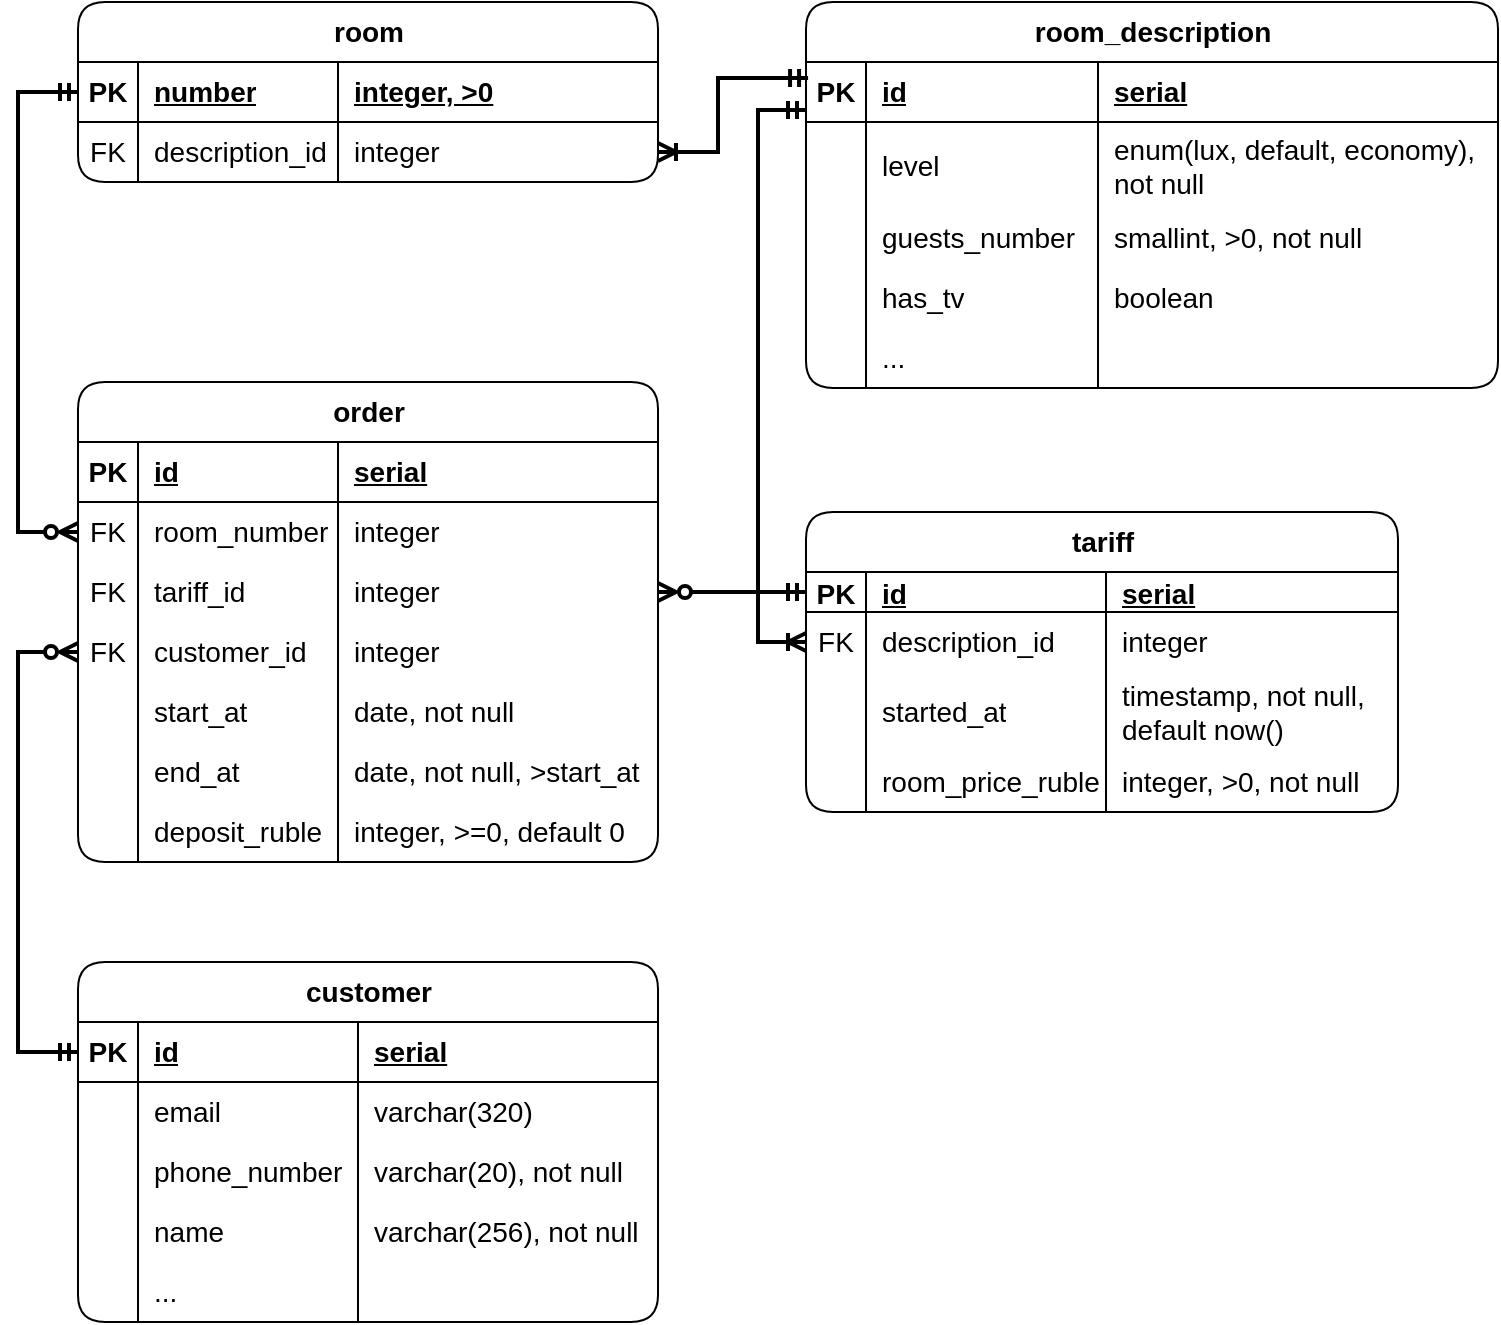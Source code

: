 <mxfile version="21.2.3" type="device">
  <diagram name="Page-1" id="2YBvvXClWsGukQMizWep">
    <mxGraphModel dx="1360" dy="852" grid="1" gridSize="10" guides="1" tooltips="1" connect="1" arrows="1" fold="1" page="1" pageScale="1" pageWidth="827" pageHeight="1169" math="0" shadow="0">
      <root>
        <mxCell id="0" />
        <mxCell id="1" parent="0" />
        <mxCell id="B-NrYDjd549KgPijszgS-21" value="room" style="shape=table;startSize=30;container=1;collapsible=1;childLayout=tableLayout;fixedRows=1;rowLines=0;fontStyle=1;align=center;resizeLast=1;html=1;rounded=1;fontSize=14;" parent="1" vertex="1">
          <mxGeometry x="50" y="27" width="290" height="90" as="geometry" />
        </mxCell>
        <mxCell id="B-NrYDjd549KgPijszgS-22" value="" style="shape=tableRow;horizontal=0;startSize=0;swimlaneHead=0;swimlaneBody=0;fillColor=none;collapsible=0;dropTarget=0;points=[[0,0.5],[1,0.5]];portConstraint=eastwest;top=0;left=0;right=0;bottom=1;fontSize=14;" parent="B-NrYDjd549KgPijszgS-21" vertex="1">
          <mxGeometry y="30" width="290" height="30" as="geometry" />
        </mxCell>
        <mxCell id="B-NrYDjd549KgPijszgS-23" value="PK" style="shape=partialRectangle;connectable=0;fillColor=none;top=0;left=0;bottom=0;right=0;fontStyle=1;overflow=hidden;whiteSpace=wrap;html=1;fontSize=14;" parent="B-NrYDjd549KgPijszgS-22" vertex="1">
          <mxGeometry width="30" height="30" as="geometry">
            <mxRectangle width="30" height="30" as="alternateBounds" />
          </mxGeometry>
        </mxCell>
        <mxCell id="B-NrYDjd549KgPijszgS-24" value="number" style="shape=partialRectangle;connectable=0;fillColor=none;top=0;left=0;bottom=0;right=0;align=left;spacingLeft=6;fontStyle=5;overflow=hidden;whiteSpace=wrap;html=1;fontSize=14;" parent="B-NrYDjd549KgPijszgS-22" vertex="1">
          <mxGeometry x="30" width="100" height="30" as="geometry">
            <mxRectangle width="100" height="30" as="alternateBounds" />
          </mxGeometry>
        </mxCell>
        <mxCell id="B-NrYDjd549KgPijszgS-34" value="integer, &amp;gt;0" style="shape=partialRectangle;connectable=0;fillColor=none;top=0;left=0;bottom=0;right=0;align=left;spacingLeft=6;fontStyle=5;overflow=hidden;whiteSpace=wrap;html=1;fontSize=14;" parent="B-NrYDjd549KgPijszgS-22" vertex="1">
          <mxGeometry x="130" width="160" height="30" as="geometry">
            <mxRectangle width="160" height="30" as="alternateBounds" />
          </mxGeometry>
        </mxCell>
        <mxCell id="B-NrYDjd549KgPijszgS-25" value="" style="shape=tableRow;horizontal=0;startSize=0;swimlaneHead=0;swimlaneBody=0;fillColor=none;collapsible=0;dropTarget=0;points=[[0,0.5],[1,0.5]];portConstraint=eastwest;top=0;left=0;right=0;bottom=0;fontSize=14;" parent="B-NrYDjd549KgPijszgS-21" vertex="1">
          <mxGeometry y="60" width="290" height="30" as="geometry" />
        </mxCell>
        <mxCell id="B-NrYDjd549KgPijszgS-26" value="FK" style="shape=partialRectangle;connectable=0;fillColor=none;top=0;left=0;bottom=0;right=0;editable=1;overflow=hidden;whiteSpace=wrap;html=1;fontSize=14;" parent="B-NrYDjd549KgPijszgS-25" vertex="1">
          <mxGeometry width="30" height="30" as="geometry">
            <mxRectangle width="30" height="30" as="alternateBounds" />
          </mxGeometry>
        </mxCell>
        <mxCell id="B-NrYDjd549KgPijszgS-27" value="description_id" style="shape=partialRectangle;connectable=0;fillColor=none;top=0;left=0;bottom=0;right=0;align=left;spacingLeft=6;overflow=hidden;whiteSpace=wrap;html=1;fontSize=14;" parent="B-NrYDjd549KgPijszgS-25" vertex="1">
          <mxGeometry x="30" width="100" height="30" as="geometry">
            <mxRectangle width="100" height="30" as="alternateBounds" />
          </mxGeometry>
        </mxCell>
        <mxCell id="B-NrYDjd549KgPijszgS-35" value="integer" style="shape=partialRectangle;connectable=0;fillColor=none;top=0;left=0;bottom=0;right=0;align=left;spacingLeft=6;overflow=hidden;whiteSpace=wrap;html=1;fontSize=14;" parent="B-NrYDjd549KgPijszgS-25" vertex="1">
          <mxGeometry x="130" width="160" height="30" as="geometry">
            <mxRectangle width="160" height="30" as="alternateBounds" />
          </mxGeometry>
        </mxCell>
        <mxCell id="B-NrYDjd549KgPijszgS-38" value="room_description" style="shape=table;startSize=30;container=1;collapsible=1;childLayout=tableLayout;fixedRows=1;rowLines=0;fontStyle=1;align=center;resizeLast=1;html=1;rounded=1;fontSize=14;" parent="1" vertex="1">
          <mxGeometry x="414" y="27" width="346" height="193" as="geometry" />
        </mxCell>
        <mxCell id="B-NrYDjd549KgPijszgS-39" value="" style="shape=tableRow;horizontal=0;startSize=0;swimlaneHead=0;swimlaneBody=0;fillColor=none;collapsible=0;dropTarget=0;points=[[0,0.5],[1,0.5]];portConstraint=eastwest;top=0;left=0;right=0;bottom=1;fontSize=14;" parent="B-NrYDjd549KgPijszgS-38" vertex="1">
          <mxGeometry y="30" width="346" height="30" as="geometry" />
        </mxCell>
        <mxCell id="B-NrYDjd549KgPijszgS-40" value="PK" style="shape=partialRectangle;connectable=0;fillColor=none;top=0;left=0;bottom=0;right=0;fontStyle=1;overflow=hidden;whiteSpace=wrap;html=1;fontSize=14;" parent="B-NrYDjd549KgPijszgS-39" vertex="1">
          <mxGeometry width="30" height="30" as="geometry">
            <mxRectangle width="30" height="30" as="alternateBounds" />
          </mxGeometry>
        </mxCell>
        <mxCell id="B-NrYDjd549KgPijszgS-41" value="id" style="shape=partialRectangle;connectable=0;fillColor=none;top=0;left=0;bottom=0;right=0;align=left;spacingLeft=6;fontStyle=5;overflow=hidden;whiteSpace=wrap;html=1;fontSize=14;" parent="B-NrYDjd549KgPijszgS-39" vertex="1">
          <mxGeometry x="30" width="116" height="30" as="geometry">
            <mxRectangle width="116" height="30" as="alternateBounds" />
          </mxGeometry>
        </mxCell>
        <mxCell id="B-NrYDjd549KgPijszgS-42" value="serial" style="shape=partialRectangle;connectable=0;fillColor=none;top=0;left=0;bottom=0;right=0;align=left;spacingLeft=6;fontStyle=5;overflow=hidden;whiteSpace=wrap;html=1;fontSize=14;" parent="B-NrYDjd549KgPijszgS-39" vertex="1">
          <mxGeometry x="146" width="200" height="30" as="geometry">
            <mxRectangle width="200" height="30" as="alternateBounds" />
          </mxGeometry>
        </mxCell>
        <mxCell id="B-NrYDjd549KgPijszgS-43" value="" style="shape=tableRow;horizontal=0;startSize=0;swimlaneHead=0;swimlaneBody=0;fillColor=none;collapsible=0;dropTarget=0;points=[[0,0.5],[1,0.5]];portConstraint=eastwest;top=0;left=0;right=0;bottom=0;fontSize=14;" parent="B-NrYDjd549KgPijszgS-38" vertex="1">
          <mxGeometry y="60" width="346" height="43" as="geometry" />
        </mxCell>
        <mxCell id="B-NrYDjd549KgPijszgS-44" value="" style="shape=partialRectangle;connectable=0;fillColor=none;top=0;left=0;bottom=0;right=0;editable=1;overflow=hidden;whiteSpace=wrap;html=1;fontSize=14;" parent="B-NrYDjd549KgPijszgS-43" vertex="1">
          <mxGeometry width="30" height="43" as="geometry">
            <mxRectangle width="30" height="43" as="alternateBounds" />
          </mxGeometry>
        </mxCell>
        <mxCell id="B-NrYDjd549KgPijszgS-45" value="level" style="shape=partialRectangle;connectable=0;fillColor=none;top=0;left=0;bottom=0;right=0;align=left;spacingLeft=6;overflow=hidden;whiteSpace=wrap;html=1;fontSize=14;" parent="B-NrYDjd549KgPijszgS-43" vertex="1">
          <mxGeometry x="30" width="116" height="43" as="geometry">
            <mxRectangle width="116" height="43" as="alternateBounds" />
          </mxGeometry>
        </mxCell>
        <mxCell id="B-NrYDjd549KgPijszgS-46" value="enum(lux, default, economy), &lt;br&gt;not null" style="shape=partialRectangle;connectable=0;fillColor=none;top=0;left=0;bottom=0;right=0;align=left;spacingLeft=6;overflow=hidden;whiteSpace=wrap;html=1;fontSize=14;" parent="B-NrYDjd549KgPijszgS-43" vertex="1">
          <mxGeometry x="146" width="200" height="43" as="geometry">
            <mxRectangle width="200" height="43" as="alternateBounds" />
          </mxGeometry>
        </mxCell>
        <mxCell id="B-NrYDjd549KgPijszgS-47" value="" style="shape=tableRow;horizontal=0;startSize=0;swimlaneHead=0;swimlaneBody=0;fillColor=none;collapsible=0;dropTarget=0;points=[[0,0.5],[1,0.5]];portConstraint=eastwest;top=0;left=0;right=0;bottom=0;fontSize=14;" parent="B-NrYDjd549KgPijszgS-38" vertex="1">
          <mxGeometry y="103" width="346" height="30" as="geometry" />
        </mxCell>
        <mxCell id="B-NrYDjd549KgPijszgS-48" value="" style="shape=partialRectangle;connectable=0;fillColor=none;top=0;left=0;bottom=0;right=0;editable=1;overflow=hidden;whiteSpace=wrap;html=1;fontSize=14;" parent="B-NrYDjd549KgPijszgS-47" vertex="1">
          <mxGeometry width="30" height="30" as="geometry">
            <mxRectangle width="30" height="30" as="alternateBounds" />
          </mxGeometry>
        </mxCell>
        <mxCell id="B-NrYDjd549KgPijszgS-49" value="guests_number" style="shape=partialRectangle;connectable=0;fillColor=none;top=0;left=0;bottom=0;right=0;align=left;spacingLeft=6;overflow=hidden;whiteSpace=wrap;html=1;fontSize=14;" parent="B-NrYDjd549KgPijszgS-47" vertex="1">
          <mxGeometry x="30" width="116" height="30" as="geometry">
            <mxRectangle width="116" height="30" as="alternateBounds" />
          </mxGeometry>
        </mxCell>
        <mxCell id="B-NrYDjd549KgPijszgS-50" value="smallint, &amp;gt;0, not null" style="shape=partialRectangle;connectable=0;fillColor=none;top=0;left=0;bottom=0;right=0;align=left;spacingLeft=6;overflow=hidden;whiteSpace=wrap;html=1;fontSize=14;" parent="B-NrYDjd549KgPijszgS-47" vertex="1">
          <mxGeometry x="146" width="200" height="30" as="geometry">
            <mxRectangle width="200" height="30" as="alternateBounds" />
          </mxGeometry>
        </mxCell>
        <mxCell id="B-NrYDjd549KgPijszgS-128" style="shape=tableRow;horizontal=0;startSize=0;swimlaneHead=0;swimlaneBody=0;fillColor=none;collapsible=0;dropTarget=0;points=[[0,0.5],[1,0.5]];portConstraint=eastwest;top=0;left=0;right=0;bottom=0;fontSize=14;" parent="B-NrYDjd549KgPijszgS-38" vertex="1">
          <mxGeometry y="133" width="346" height="30" as="geometry" />
        </mxCell>
        <mxCell id="B-NrYDjd549KgPijszgS-129" style="shape=partialRectangle;connectable=0;fillColor=none;top=0;left=0;bottom=0;right=0;editable=1;overflow=hidden;whiteSpace=wrap;html=1;fontSize=14;" parent="B-NrYDjd549KgPijszgS-128" vertex="1">
          <mxGeometry width="30" height="30" as="geometry">
            <mxRectangle width="30" height="30" as="alternateBounds" />
          </mxGeometry>
        </mxCell>
        <mxCell id="B-NrYDjd549KgPijszgS-130" value="has_tv" style="shape=partialRectangle;connectable=0;fillColor=none;top=0;left=0;bottom=0;right=0;align=left;spacingLeft=6;overflow=hidden;whiteSpace=wrap;html=1;fontSize=14;" parent="B-NrYDjd549KgPijszgS-128" vertex="1">
          <mxGeometry x="30" width="116" height="30" as="geometry">
            <mxRectangle width="116" height="30" as="alternateBounds" />
          </mxGeometry>
        </mxCell>
        <mxCell id="B-NrYDjd549KgPijszgS-131" value="boolean" style="shape=partialRectangle;connectable=0;fillColor=none;top=0;left=0;bottom=0;right=0;align=left;spacingLeft=6;overflow=hidden;whiteSpace=wrap;html=1;fontSize=14;" parent="B-NrYDjd549KgPijszgS-128" vertex="1">
          <mxGeometry x="146" width="200" height="30" as="geometry">
            <mxRectangle width="200" height="30" as="alternateBounds" />
          </mxGeometry>
        </mxCell>
        <mxCell id="B-NrYDjd549KgPijszgS-136" style="shape=tableRow;horizontal=0;startSize=0;swimlaneHead=0;swimlaneBody=0;fillColor=none;collapsible=0;dropTarget=0;points=[[0,0.5],[1,0.5]];portConstraint=eastwest;top=0;left=0;right=0;bottom=0;fontSize=14;" parent="B-NrYDjd549KgPijszgS-38" vertex="1">
          <mxGeometry y="163" width="346" height="30" as="geometry" />
        </mxCell>
        <mxCell id="B-NrYDjd549KgPijszgS-137" style="shape=partialRectangle;connectable=0;fillColor=none;top=0;left=0;bottom=0;right=0;editable=1;overflow=hidden;whiteSpace=wrap;html=1;fontSize=14;" parent="B-NrYDjd549KgPijszgS-136" vertex="1">
          <mxGeometry width="30" height="30" as="geometry">
            <mxRectangle width="30" height="30" as="alternateBounds" />
          </mxGeometry>
        </mxCell>
        <mxCell id="B-NrYDjd549KgPijszgS-138" value="..." style="shape=partialRectangle;connectable=0;fillColor=none;top=0;left=0;bottom=0;right=0;align=left;spacingLeft=6;overflow=hidden;whiteSpace=wrap;html=1;fontSize=14;" parent="B-NrYDjd549KgPijszgS-136" vertex="1">
          <mxGeometry x="30" width="116" height="30" as="geometry">
            <mxRectangle width="116" height="30" as="alternateBounds" />
          </mxGeometry>
        </mxCell>
        <mxCell id="B-NrYDjd549KgPijszgS-139" style="shape=partialRectangle;connectable=0;fillColor=none;top=0;left=0;bottom=0;right=0;align=left;spacingLeft=6;overflow=hidden;whiteSpace=wrap;html=1;fontSize=14;" parent="B-NrYDjd549KgPijszgS-136" vertex="1">
          <mxGeometry x="146" width="200" height="30" as="geometry">
            <mxRectangle width="200" height="30" as="alternateBounds" />
          </mxGeometry>
        </mxCell>
        <mxCell id="B-NrYDjd549KgPijszgS-55" value="order" style="shape=table;startSize=30;container=1;collapsible=1;childLayout=tableLayout;fixedRows=1;rowLines=0;fontStyle=1;align=center;resizeLast=1;html=1;rounded=1;fontSize=14;" parent="1" vertex="1">
          <mxGeometry x="50" y="217" width="290" height="240" as="geometry" />
        </mxCell>
        <mxCell id="B-NrYDjd549KgPijszgS-56" value="" style="shape=tableRow;horizontal=0;startSize=0;swimlaneHead=0;swimlaneBody=0;fillColor=none;collapsible=0;dropTarget=0;points=[[0,0.5],[1,0.5]];portConstraint=eastwest;top=0;left=0;right=0;bottom=1;fontSize=14;" parent="B-NrYDjd549KgPijszgS-55" vertex="1">
          <mxGeometry y="30" width="290" height="30" as="geometry" />
        </mxCell>
        <mxCell id="B-NrYDjd549KgPijszgS-57" value="PK" style="shape=partialRectangle;connectable=0;fillColor=none;top=0;left=0;bottom=0;right=0;fontStyle=1;overflow=hidden;whiteSpace=wrap;html=1;fontSize=14;" parent="B-NrYDjd549KgPijszgS-56" vertex="1">
          <mxGeometry width="30" height="30" as="geometry">
            <mxRectangle width="30" height="30" as="alternateBounds" />
          </mxGeometry>
        </mxCell>
        <mxCell id="B-NrYDjd549KgPijszgS-58" value="id" style="shape=partialRectangle;connectable=0;fillColor=none;top=0;left=0;bottom=0;right=0;align=left;spacingLeft=6;fontStyle=5;overflow=hidden;whiteSpace=wrap;html=1;fontSize=14;" parent="B-NrYDjd549KgPijszgS-56" vertex="1">
          <mxGeometry x="30" width="100" height="30" as="geometry">
            <mxRectangle width="100" height="30" as="alternateBounds" />
          </mxGeometry>
        </mxCell>
        <mxCell id="B-NrYDjd549KgPijszgS-59" value="serial" style="shape=partialRectangle;connectable=0;fillColor=none;top=0;left=0;bottom=0;right=0;align=left;spacingLeft=6;fontStyle=5;overflow=hidden;whiteSpace=wrap;html=1;fontSize=14;" parent="B-NrYDjd549KgPijszgS-56" vertex="1">
          <mxGeometry x="130" width="160" height="30" as="geometry">
            <mxRectangle width="160" height="30" as="alternateBounds" />
          </mxGeometry>
        </mxCell>
        <mxCell id="B-NrYDjd549KgPijszgS-60" value="" style="shape=tableRow;horizontal=0;startSize=0;swimlaneHead=0;swimlaneBody=0;fillColor=none;collapsible=0;dropTarget=0;points=[[0,0.5],[1,0.5]];portConstraint=eastwest;top=0;left=0;right=0;bottom=0;fontSize=14;" parent="B-NrYDjd549KgPijszgS-55" vertex="1">
          <mxGeometry y="60" width="290" height="30" as="geometry" />
        </mxCell>
        <mxCell id="B-NrYDjd549KgPijszgS-61" value="FK" style="shape=partialRectangle;connectable=0;fillColor=none;top=0;left=0;bottom=0;right=0;editable=1;overflow=hidden;whiteSpace=wrap;html=1;fontSize=14;" parent="B-NrYDjd549KgPijszgS-60" vertex="1">
          <mxGeometry width="30" height="30" as="geometry">
            <mxRectangle width="30" height="30" as="alternateBounds" />
          </mxGeometry>
        </mxCell>
        <mxCell id="B-NrYDjd549KgPijszgS-62" value="room_number" style="shape=partialRectangle;connectable=0;fillColor=none;top=0;left=0;bottom=0;right=0;align=left;spacingLeft=6;overflow=hidden;whiteSpace=wrap;html=1;fontSize=14;" parent="B-NrYDjd549KgPijszgS-60" vertex="1">
          <mxGeometry x="30" width="100" height="30" as="geometry">
            <mxRectangle width="100" height="30" as="alternateBounds" />
          </mxGeometry>
        </mxCell>
        <mxCell id="B-NrYDjd549KgPijszgS-63" value="integer" style="shape=partialRectangle;connectable=0;fillColor=none;top=0;left=0;bottom=0;right=0;align=left;spacingLeft=6;overflow=hidden;whiteSpace=wrap;html=1;fontSize=14;" parent="B-NrYDjd549KgPijszgS-60" vertex="1">
          <mxGeometry x="130" width="160" height="30" as="geometry">
            <mxRectangle width="160" height="30" as="alternateBounds" />
          </mxGeometry>
        </mxCell>
        <mxCell id="B-NrYDjd549KgPijszgS-64" value="" style="shape=tableRow;horizontal=0;startSize=0;swimlaneHead=0;swimlaneBody=0;fillColor=none;collapsible=0;dropTarget=0;points=[[0,0.5],[1,0.5]];portConstraint=eastwest;top=0;left=0;right=0;bottom=0;fontSize=14;" parent="B-NrYDjd549KgPijszgS-55" vertex="1">
          <mxGeometry y="90" width="290" height="30" as="geometry" />
        </mxCell>
        <mxCell id="B-NrYDjd549KgPijszgS-65" value="FK" style="shape=partialRectangle;connectable=0;fillColor=none;top=0;left=0;bottom=0;right=0;editable=1;overflow=hidden;whiteSpace=wrap;html=1;fontSize=14;" parent="B-NrYDjd549KgPijszgS-64" vertex="1">
          <mxGeometry width="30" height="30" as="geometry">
            <mxRectangle width="30" height="30" as="alternateBounds" />
          </mxGeometry>
        </mxCell>
        <mxCell id="B-NrYDjd549KgPijszgS-66" value="tariff_id" style="shape=partialRectangle;connectable=0;fillColor=none;top=0;left=0;bottom=0;right=0;align=left;spacingLeft=6;overflow=hidden;whiteSpace=wrap;html=1;fontSize=14;" parent="B-NrYDjd549KgPijszgS-64" vertex="1">
          <mxGeometry x="30" width="100" height="30" as="geometry">
            <mxRectangle width="100" height="30" as="alternateBounds" />
          </mxGeometry>
        </mxCell>
        <mxCell id="B-NrYDjd549KgPijszgS-67" value="integer" style="shape=partialRectangle;connectable=0;fillColor=none;top=0;left=0;bottom=0;right=0;align=left;spacingLeft=6;overflow=hidden;whiteSpace=wrap;html=1;fontSize=14;" parent="B-NrYDjd549KgPijszgS-64" vertex="1">
          <mxGeometry x="130" width="160" height="30" as="geometry">
            <mxRectangle width="160" height="30" as="alternateBounds" />
          </mxGeometry>
        </mxCell>
        <mxCell id="B-NrYDjd549KgPijszgS-68" value="" style="shape=tableRow;horizontal=0;startSize=0;swimlaneHead=0;swimlaneBody=0;fillColor=none;collapsible=0;dropTarget=0;points=[[0,0.5],[1,0.5]];portConstraint=eastwest;top=0;left=0;right=0;bottom=0;fontSize=14;" parent="B-NrYDjd549KgPijszgS-55" vertex="1">
          <mxGeometry y="120" width="290" height="30" as="geometry" />
        </mxCell>
        <mxCell id="B-NrYDjd549KgPijszgS-69" value="FK" style="shape=partialRectangle;connectable=0;fillColor=none;top=0;left=0;bottom=0;right=0;editable=1;overflow=hidden;whiteSpace=wrap;html=1;fontSize=14;" parent="B-NrYDjd549KgPijszgS-68" vertex="1">
          <mxGeometry width="30" height="30" as="geometry">
            <mxRectangle width="30" height="30" as="alternateBounds" />
          </mxGeometry>
        </mxCell>
        <mxCell id="B-NrYDjd549KgPijszgS-70" value="customer_id" style="shape=partialRectangle;connectable=0;fillColor=none;top=0;left=0;bottom=0;right=0;align=left;spacingLeft=6;overflow=hidden;whiteSpace=wrap;html=1;fontSize=14;" parent="B-NrYDjd549KgPijszgS-68" vertex="1">
          <mxGeometry x="30" width="100" height="30" as="geometry">
            <mxRectangle width="100" height="30" as="alternateBounds" />
          </mxGeometry>
        </mxCell>
        <mxCell id="B-NrYDjd549KgPijszgS-71" value="integer" style="shape=partialRectangle;connectable=0;fillColor=none;top=0;left=0;bottom=0;right=0;align=left;spacingLeft=6;overflow=hidden;whiteSpace=wrap;html=1;fontSize=14;" parent="B-NrYDjd549KgPijszgS-68" vertex="1">
          <mxGeometry x="130" width="160" height="30" as="geometry">
            <mxRectangle width="160" height="30" as="alternateBounds" />
          </mxGeometry>
        </mxCell>
        <mxCell id="B-NrYDjd549KgPijszgS-115" style="shape=tableRow;horizontal=0;startSize=0;swimlaneHead=0;swimlaneBody=0;fillColor=none;collapsible=0;dropTarget=0;points=[[0,0.5],[1,0.5]];portConstraint=eastwest;top=0;left=0;right=0;bottom=0;fontSize=14;" parent="B-NrYDjd549KgPijszgS-55" vertex="1">
          <mxGeometry y="150" width="290" height="30" as="geometry" />
        </mxCell>
        <mxCell id="B-NrYDjd549KgPijszgS-116" style="shape=partialRectangle;connectable=0;fillColor=none;top=0;left=0;bottom=0;right=0;editable=1;overflow=hidden;whiteSpace=wrap;html=1;fontSize=14;" parent="B-NrYDjd549KgPijszgS-115" vertex="1">
          <mxGeometry width="30" height="30" as="geometry">
            <mxRectangle width="30" height="30" as="alternateBounds" />
          </mxGeometry>
        </mxCell>
        <mxCell id="B-NrYDjd549KgPijszgS-117" value="start_at" style="shape=partialRectangle;connectable=0;fillColor=none;top=0;left=0;bottom=0;right=0;align=left;spacingLeft=6;overflow=hidden;whiteSpace=wrap;html=1;fontSize=14;" parent="B-NrYDjd549KgPijszgS-115" vertex="1">
          <mxGeometry x="30" width="100" height="30" as="geometry">
            <mxRectangle width="100" height="30" as="alternateBounds" />
          </mxGeometry>
        </mxCell>
        <mxCell id="B-NrYDjd549KgPijszgS-118" value="date, not null" style="shape=partialRectangle;connectable=0;fillColor=none;top=0;left=0;bottom=0;right=0;align=left;spacingLeft=6;overflow=hidden;whiteSpace=wrap;html=1;fontSize=14;" parent="B-NrYDjd549KgPijszgS-115" vertex="1">
          <mxGeometry x="130" width="160" height="30" as="geometry">
            <mxRectangle width="160" height="30" as="alternateBounds" />
          </mxGeometry>
        </mxCell>
        <mxCell id="B-NrYDjd549KgPijszgS-119" style="shape=tableRow;horizontal=0;startSize=0;swimlaneHead=0;swimlaneBody=0;fillColor=none;collapsible=0;dropTarget=0;points=[[0,0.5],[1,0.5]];portConstraint=eastwest;top=0;left=0;right=0;bottom=0;fontSize=14;" parent="B-NrYDjd549KgPijszgS-55" vertex="1">
          <mxGeometry y="180" width="290" height="30" as="geometry" />
        </mxCell>
        <mxCell id="B-NrYDjd549KgPijszgS-120" style="shape=partialRectangle;connectable=0;fillColor=none;top=0;left=0;bottom=0;right=0;editable=1;overflow=hidden;whiteSpace=wrap;html=1;fontSize=14;" parent="B-NrYDjd549KgPijszgS-119" vertex="1">
          <mxGeometry width="30" height="30" as="geometry">
            <mxRectangle width="30" height="30" as="alternateBounds" />
          </mxGeometry>
        </mxCell>
        <mxCell id="B-NrYDjd549KgPijszgS-121" value="end_at" style="shape=partialRectangle;connectable=0;fillColor=none;top=0;left=0;bottom=0;right=0;align=left;spacingLeft=6;overflow=hidden;whiteSpace=wrap;html=1;fontSize=14;" parent="B-NrYDjd549KgPijszgS-119" vertex="1">
          <mxGeometry x="30" width="100" height="30" as="geometry">
            <mxRectangle width="100" height="30" as="alternateBounds" />
          </mxGeometry>
        </mxCell>
        <mxCell id="B-NrYDjd549KgPijszgS-122" value="date, not null, &amp;gt;start_at" style="shape=partialRectangle;connectable=0;fillColor=none;top=0;left=0;bottom=0;right=0;align=left;spacingLeft=6;overflow=hidden;whiteSpace=wrap;html=1;fontSize=14;" parent="B-NrYDjd549KgPijszgS-119" vertex="1">
          <mxGeometry x="130" width="160" height="30" as="geometry">
            <mxRectangle width="160" height="30" as="alternateBounds" />
          </mxGeometry>
        </mxCell>
        <mxCell id="B-NrYDjd549KgPijszgS-124" style="shape=tableRow;horizontal=0;startSize=0;swimlaneHead=0;swimlaneBody=0;fillColor=none;collapsible=0;dropTarget=0;points=[[0,0.5],[1,0.5]];portConstraint=eastwest;top=0;left=0;right=0;bottom=0;fontSize=14;" parent="B-NrYDjd549KgPijszgS-55" vertex="1">
          <mxGeometry y="210" width="290" height="30" as="geometry" />
        </mxCell>
        <mxCell id="B-NrYDjd549KgPijszgS-125" style="shape=partialRectangle;connectable=0;fillColor=none;top=0;left=0;bottom=0;right=0;editable=1;overflow=hidden;whiteSpace=wrap;html=1;fontSize=14;" parent="B-NrYDjd549KgPijszgS-124" vertex="1">
          <mxGeometry width="30" height="30" as="geometry">
            <mxRectangle width="30" height="30" as="alternateBounds" />
          </mxGeometry>
        </mxCell>
        <mxCell id="B-NrYDjd549KgPijszgS-126" value="deposit_ruble" style="shape=partialRectangle;connectable=0;fillColor=none;top=0;left=0;bottom=0;right=0;align=left;spacingLeft=6;overflow=hidden;whiteSpace=wrap;html=1;fontSize=14;" parent="B-NrYDjd549KgPijszgS-124" vertex="1">
          <mxGeometry x="30" width="100" height="30" as="geometry">
            <mxRectangle width="100" height="30" as="alternateBounds" />
          </mxGeometry>
        </mxCell>
        <mxCell id="B-NrYDjd549KgPijszgS-127" value="integer, &amp;gt;=0, default 0" style="shape=partialRectangle;connectable=0;fillColor=none;top=0;left=0;bottom=0;right=0;align=left;spacingLeft=6;overflow=hidden;whiteSpace=wrap;html=1;fontSize=14;" parent="B-NrYDjd549KgPijszgS-124" vertex="1">
          <mxGeometry x="130" width="160" height="30" as="geometry">
            <mxRectangle width="160" height="30" as="alternateBounds" />
          </mxGeometry>
        </mxCell>
        <mxCell id="B-NrYDjd549KgPijszgS-72" value="tariff" style="shape=table;startSize=30;container=1;collapsible=1;childLayout=tableLayout;fixedRows=1;rowLines=0;fontStyle=1;align=center;resizeLast=1;html=1;rounded=1;fontSize=14;" parent="1" vertex="1">
          <mxGeometry x="414" y="282" width="296" height="150" as="geometry" />
        </mxCell>
        <mxCell id="B-NrYDjd549KgPijszgS-73" value="" style="shape=tableRow;horizontal=0;startSize=0;swimlaneHead=0;swimlaneBody=0;fillColor=none;collapsible=0;dropTarget=0;points=[[0,0.5],[1,0.5]];portConstraint=eastwest;top=0;left=0;right=0;bottom=1;fontSize=14;" parent="B-NrYDjd549KgPijszgS-72" vertex="1">
          <mxGeometry y="30" width="296" height="20" as="geometry" />
        </mxCell>
        <mxCell id="B-NrYDjd549KgPijszgS-74" value="PK" style="shape=partialRectangle;connectable=0;fillColor=none;top=0;left=0;bottom=0;right=0;fontStyle=1;overflow=hidden;whiteSpace=wrap;html=1;fontSize=14;" parent="B-NrYDjd549KgPijszgS-73" vertex="1">
          <mxGeometry width="30" height="20" as="geometry">
            <mxRectangle width="30" height="20" as="alternateBounds" />
          </mxGeometry>
        </mxCell>
        <mxCell id="B-NrYDjd549KgPijszgS-75" value="id" style="shape=partialRectangle;connectable=0;fillColor=none;top=0;left=0;bottom=0;right=0;align=left;spacingLeft=6;fontStyle=5;overflow=hidden;whiteSpace=wrap;html=1;fontSize=14;" parent="B-NrYDjd549KgPijszgS-73" vertex="1">
          <mxGeometry x="30" width="120" height="20" as="geometry">
            <mxRectangle width="120" height="20" as="alternateBounds" />
          </mxGeometry>
        </mxCell>
        <mxCell id="B-NrYDjd549KgPijszgS-76" value="serial" style="shape=partialRectangle;connectable=0;fillColor=none;top=0;left=0;bottom=0;right=0;align=left;spacingLeft=6;fontStyle=5;overflow=hidden;whiteSpace=wrap;html=1;fontSize=14;" parent="B-NrYDjd549KgPijszgS-73" vertex="1">
          <mxGeometry x="150" width="146" height="20" as="geometry">
            <mxRectangle width="146" height="20" as="alternateBounds" />
          </mxGeometry>
        </mxCell>
        <mxCell id="B-NrYDjd549KgPijszgS-77" value="" style="shape=tableRow;horizontal=0;startSize=0;swimlaneHead=0;swimlaneBody=0;fillColor=none;collapsible=0;dropTarget=0;points=[[0,0.5],[1,0.5]];portConstraint=eastwest;top=0;left=0;right=0;bottom=0;fontSize=14;" parent="B-NrYDjd549KgPijszgS-72" vertex="1">
          <mxGeometry y="50" width="296" height="30" as="geometry" />
        </mxCell>
        <mxCell id="B-NrYDjd549KgPijszgS-78" value="FK" style="shape=partialRectangle;connectable=0;fillColor=none;top=0;left=0;bottom=0;right=0;editable=1;overflow=hidden;whiteSpace=wrap;html=1;fontSize=14;" parent="B-NrYDjd549KgPijszgS-77" vertex="1">
          <mxGeometry width="30" height="30" as="geometry">
            <mxRectangle width="30" height="30" as="alternateBounds" />
          </mxGeometry>
        </mxCell>
        <mxCell id="B-NrYDjd549KgPijszgS-79" value="description_id" style="shape=partialRectangle;connectable=0;fillColor=none;top=0;left=0;bottom=0;right=0;align=left;spacingLeft=6;overflow=hidden;whiteSpace=wrap;html=1;fontSize=14;" parent="B-NrYDjd549KgPijszgS-77" vertex="1">
          <mxGeometry x="30" width="120" height="30" as="geometry">
            <mxRectangle width="120" height="30" as="alternateBounds" />
          </mxGeometry>
        </mxCell>
        <mxCell id="B-NrYDjd549KgPijszgS-80" value="integer" style="shape=partialRectangle;connectable=0;fillColor=none;top=0;left=0;bottom=0;right=0;align=left;spacingLeft=6;overflow=hidden;whiteSpace=wrap;html=1;fontSize=14;" parent="B-NrYDjd549KgPijszgS-77" vertex="1">
          <mxGeometry x="150" width="146" height="30" as="geometry">
            <mxRectangle width="146" height="30" as="alternateBounds" />
          </mxGeometry>
        </mxCell>
        <mxCell id="B-NrYDjd549KgPijszgS-81" value="" style="shape=tableRow;horizontal=0;startSize=0;swimlaneHead=0;swimlaneBody=0;fillColor=none;collapsible=0;dropTarget=0;points=[[0,0.5],[1,0.5]];portConstraint=eastwest;top=0;left=0;right=0;bottom=0;fontSize=14;" parent="B-NrYDjd549KgPijszgS-72" vertex="1">
          <mxGeometry y="80" width="296" height="40" as="geometry" />
        </mxCell>
        <mxCell id="B-NrYDjd549KgPijszgS-82" value="" style="shape=partialRectangle;connectable=0;fillColor=none;top=0;left=0;bottom=0;right=0;editable=1;overflow=hidden;whiteSpace=wrap;html=1;fontSize=14;" parent="B-NrYDjd549KgPijszgS-81" vertex="1">
          <mxGeometry width="30" height="40" as="geometry">
            <mxRectangle width="30" height="40" as="alternateBounds" />
          </mxGeometry>
        </mxCell>
        <mxCell id="B-NrYDjd549KgPijszgS-83" value="started_at" style="shape=partialRectangle;connectable=0;fillColor=none;top=0;left=0;bottom=0;right=0;align=left;spacingLeft=6;overflow=hidden;whiteSpace=wrap;html=1;fontSize=14;" parent="B-NrYDjd549KgPijszgS-81" vertex="1">
          <mxGeometry x="30" width="120" height="40" as="geometry">
            <mxRectangle width="120" height="40" as="alternateBounds" />
          </mxGeometry>
        </mxCell>
        <mxCell id="B-NrYDjd549KgPijszgS-84" value="timestamp, not null, default now()" style="shape=partialRectangle;connectable=0;fillColor=none;top=0;left=0;bottom=0;right=0;align=left;spacingLeft=6;overflow=hidden;whiteSpace=wrap;html=1;fontSize=14;" parent="B-NrYDjd549KgPijszgS-81" vertex="1">
          <mxGeometry x="150" width="146" height="40" as="geometry">
            <mxRectangle width="146" height="40" as="alternateBounds" />
          </mxGeometry>
        </mxCell>
        <mxCell id="B-NrYDjd549KgPijszgS-85" value="" style="shape=tableRow;horizontal=0;startSize=0;swimlaneHead=0;swimlaneBody=0;fillColor=none;collapsible=0;dropTarget=0;points=[[0,0.5],[1,0.5]];portConstraint=eastwest;top=0;left=0;right=0;bottom=0;fontSize=14;" parent="B-NrYDjd549KgPijszgS-72" vertex="1">
          <mxGeometry y="120" width="296" height="30" as="geometry" />
        </mxCell>
        <mxCell id="B-NrYDjd549KgPijszgS-86" value="" style="shape=partialRectangle;connectable=0;fillColor=none;top=0;left=0;bottom=0;right=0;editable=1;overflow=hidden;whiteSpace=wrap;html=1;fontSize=14;" parent="B-NrYDjd549KgPijszgS-85" vertex="1">
          <mxGeometry width="30" height="30" as="geometry">
            <mxRectangle width="30" height="30" as="alternateBounds" />
          </mxGeometry>
        </mxCell>
        <mxCell id="B-NrYDjd549KgPijszgS-87" value="room_price_ruble" style="shape=partialRectangle;connectable=0;fillColor=none;top=0;left=0;bottom=0;right=0;align=left;spacingLeft=6;overflow=hidden;whiteSpace=wrap;html=1;fontSize=14;" parent="B-NrYDjd549KgPijszgS-85" vertex="1">
          <mxGeometry x="30" width="120" height="30" as="geometry">
            <mxRectangle width="120" height="30" as="alternateBounds" />
          </mxGeometry>
        </mxCell>
        <mxCell id="B-NrYDjd549KgPijszgS-88" value="integer, &amp;gt;0, not null" style="shape=partialRectangle;connectable=0;fillColor=none;top=0;left=0;bottom=0;right=0;align=left;spacingLeft=6;overflow=hidden;whiteSpace=wrap;html=1;fontSize=14;" parent="B-NrYDjd549KgPijszgS-85" vertex="1">
          <mxGeometry x="150" width="146" height="30" as="geometry">
            <mxRectangle width="146" height="30" as="alternateBounds" />
          </mxGeometry>
        </mxCell>
        <mxCell id="B-NrYDjd549KgPijszgS-89" value="customer" style="shape=table;startSize=30;container=1;collapsible=1;childLayout=tableLayout;fixedRows=1;rowLines=0;fontStyle=1;align=center;resizeLast=1;html=1;rounded=1;fontSize=14;" parent="1" vertex="1">
          <mxGeometry x="50" y="507" width="290" height="180" as="geometry" />
        </mxCell>
        <mxCell id="B-NrYDjd549KgPijszgS-90" value="" style="shape=tableRow;horizontal=0;startSize=0;swimlaneHead=0;swimlaneBody=0;fillColor=none;collapsible=0;dropTarget=0;points=[[0,0.5],[1,0.5]];portConstraint=eastwest;top=0;left=0;right=0;bottom=1;fontSize=14;" parent="B-NrYDjd549KgPijszgS-89" vertex="1">
          <mxGeometry y="30" width="290" height="30" as="geometry" />
        </mxCell>
        <mxCell id="B-NrYDjd549KgPijszgS-91" value="PK" style="shape=partialRectangle;connectable=0;fillColor=none;top=0;left=0;bottom=0;right=0;fontStyle=1;overflow=hidden;whiteSpace=wrap;html=1;fontSize=14;" parent="B-NrYDjd549KgPijszgS-90" vertex="1">
          <mxGeometry width="30" height="30" as="geometry">
            <mxRectangle width="30" height="30" as="alternateBounds" />
          </mxGeometry>
        </mxCell>
        <mxCell id="B-NrYDjd549KgPijszgS-92" value="id" style="shape=partialRectangle;connectable=0;fillColor=none;top=0;left=0;bottom=0;right=0;align=left;spacingLeft=6;fontStyle=5;overflow=hidden;whiteSpace=wrap;html=1;fontSize=14;" parent="B-NrYDjd549KgPijszgS-90" vertex="1">
          <mxGeometry x="30" width="110" height="30" as="geometry">
            <mxRectangle width="110" height="30" as="alternateBounds" />
          </mxGeometry>
        </mxCell>
        <mxCell id="B-NrYDjd549KgPijszgS-93" value="serial" style="shape=partialRectangle;connectable=0;fillColor=none;top=0;left=0;bottom=0;right=0;align=left;spacingLeft=6;fontStyle=5;overflow=hidden;whiteSpace=wrap;html=1;fontSize=14;" parent="B-NrYDjd549KgPijszgS-90" vertex="1">
          <mxGeometry x="140" width="150" height="30" as="geometry">
            <mxRectangle width="150" height="30" as="alternateBounds" />
          </mxGeometry>
        </mxCell>
        <mxCell id="B-NrYDjd549KgPijszgS-94" value="" style="shape=tableRow;horizontal=0;startSize=0;swimlaneHead=0;swimlaneBody=0;fillColor=none;collapsible=0;dropTarget=0;points=[[0,0.5],[1,0.5]];portConstraint=eastwest;top=0;left=0;right=0;bottom=0;fontSize=14;" parent="B-NrYDjd549KgPijszgS-89" vertex="1">
          <mxGeometry y="60" width="290" height="30" as="geometry" />
        </mxCell>
        <mxCell id="B-NrYDjd549KgPijszgS-95" value="" style="shape=partialRectangle;connectable=0;fillColor=none;top=0;left=0;bottom=0;right=0;editable=1;overflow=hidden;whiteSpace=wrap;html=1;fontSize=14;" parent="B-NrYDjd549KgPijszgS-94" vertex="1">
          <mxGeometry width="30" height="30" as="geometry">
            <mxRectangle width="30" height="30" as="alternateBounds" />
          </mxGeometry>
        </mxCell>
        <mxCell id="B-NrYDjd549KgPijszgS-96" value="email" style="shape=partialRectangle;connectable=0;fillColor=none;top=0;left=0;bottom=0;right=0;align=left;spacingLeft=6;overflow=hidden;whiteSpace=wrap;html=1;fontSize=14;" parent="B-NrYDjd549KgPijszgS-94" vertex="1">
          <mxGeometry x="30" width="110" height="30" as="geometry">
            <mxRectangle width="110" height="30" as="alternateBounds" />
          </mxGeometry>
        </mxCell>
        <mxCell id="B-NrYDjd549KgPijszgS-97" value="varchar(320)" style="shape=partialRectangle;connectable=0;fillColor=none;top=0;left=0;bottom=0;right=0;align=left;spacingLeft=6;overflow=hidden;whiteSpace=wrap;html=1;fontSize=14;" parent="B-NrYDjd549KgPijszgS-94" vertex="1">
          <mxGeometry x="140" width="150" height="30" as="geometry">
            <mxRectangle width="150" height="30" as="alternateBounds" />
          </mxGeometry>
        </mxCell>
        <mxCell id="B-NrYDjd549KgPijszgS-98" value="" style="shape=tableRow;horizontal=0;startSize=0;swimlaneHead=0;swimlaneBody=0;fillColor=none;collapsible=0;dropTarget=0;points=[[0,0.5],[1,0.5]];portConstraint=eastwest;top=0;left=0;right=0;bottom=0;fontSize=14;" parent="B-NrYDjd549KgPijszgS-89" vertex="1">
          <mxGeometry y="90" width="290" height="30" as="geometry" />
        </mxCell>
        <mxCell id="B-NrYDjd549KgPijszgS-99" value="" style="shape=partialRectangle;connectable=0;fillColor=none;top=0;left=0;bottom=0;right=0;editable=1;overflow=hidden;whiteSpace=wrap;html=1;fontSize=14;" parent="B-NrYDjd549KgPijszgS-98" vertex="1">
          <mxGeometry width="30" height="30" as="geometry">
            <mxRectangle width="30" height="30" as="alternateBounds" />
          </mxGeometry>
        </mxCell>
        <mxCell id="B-NrYDjd549KgPijszgS-100" value="phone_number" style="shape=partialRectangle;connectable=0;fillColor=none;top=0;left=0;bottom=0;right=0;align=left;spacingLeft=6;overflow=hidden;whiteSpace=wrap;html=1;fontSize=14;" parent="B-NrYDjd549KgPijszgS-98" vertex="1">
          <mxGeometry x="30" width="110" height="30" as="geometry">
            <mxRectangle width="110" height="30" as="alternateBounds" />
          </mxGeometry>
        </mxCell>
        <mxCell id="B-NrYDjd549KgPijszgS-101" value="varchar(20), not null" style="shape=partialRectangle;connectable=0;fillColor=none;top=0;left=0;bottom=0;right=0;align=left;spacingLeft=6;overflow=hidden;whiteSpace=wrap;html=1;fontSize=14;" parent="B-NrYDjd549KgPijszgS-98" vertex="1">
          <mxGeometry x="140" width="150" height="30" as="geometry">
            <mxRectangle width="150" height="30" as="alternateBounds" />
          </mxGeometry>
        </mxCell>
        <mxCell id="US8vLfCuRxZebcGZHKYH-1" style="shape=tableRow;horizontal=0;startSize=0;swimlaneHead=0;swimlaneBody=0;fillColor=none;collapsible=0;dropTarget=0;points=[[0,0.5],[1,0.5]];portConstraint=eastwest;top=0;left=0;right=0;bottom=0;fontSize=14;" parent="B-NrYDjd549KgPijszgS-89" vertex="1">
          <mxGeometry y="120" width="290" height="30" as="geometry" />
        </mxCell>
        <mxCell id="US8vLfCuRxZebcGZHKYH-2" style="shape=partialRectangle;connectable=0;fillColor=none;top=0;left=0;bottom=0;right=0;editable=1;overflow=hidden;whiteSpace=wrap;html=1;fontSize=14;" parent="US8vLfCuRxZebcGZHKYH-1" vertex="1">
          <mxGeometry width="30" height="30" as="geometry">
            <mxRectangle width="30" height="30" as="alternateBounds" />
          </mxGeometry>
        </mxCell>
        <mxCell id="US8vLfCuRxZebcGZHKYH-3" value="name" style="shape=partialRectangle;connectable=0;fillColor=none;top=0;left=0;bottom=0;right=0;align=left;spacingLeft=6;overflow=hidden;whiteSpace=wrap;html=1;fontSize=14;" parent="US8vLfCuRxZebcGZHKYH-1" vertex="1">
          <mxGeometry x="30" width="110" height="30" as="geometry">
            <mxRectangle width="110" height="30" as="alternateBounds" />
          </mxGeometry>
        </mxCell>
        <mxCell id="US8vLfCuRxZebcGZHKYH-4" value="varchar(256), not null" style="shape=partialRectangle;connectable=0;fillColor=none;top=0;left=0;bottom=0;right=0;align=left;spacingLeft=6;overflow=hidden;whiteSpace=wrap;html=1;fontSize=14;" parent="US8vLfCuRxZebcGZHKYH-1" vertex="1">
          <mxGeometry x="140" width="150" height="30" as="geometry">
            <mxRectangle width="150" height="30" as="alternateBounds" />
          </mxGeometry>
        </mxCell>
        <mxCell id="B-NrYDjd549KgPijszgS-132" style="shape=tableRow;horizontal=0;startSize=0;swimlaneHead=0;swimlaneBody=0;fillColor=none;collapsible=0;dropTarget=0;points=[[0,0.5],[1,0.5]];portConstraint=eastwest;top=0;left=0;right=0;bottom=0;fontSize=14;" parent="B-NrYDjd549KgPijszgS-89" vertex="1">
          <mxGeometry y="150" width="290" height="30" as="geometry" />
        </mxCell>
        <mxCell id="B-NrYDjd549KgPijszgS-133" style="shape=partialRectangle;connectable=0;fillColor=none;top=0;left=0;bottom=0;right=0;editable=1;overflow=hidden;whiteSpace=wrap;html=1;fontSize=14;" parent="B-NrYDjd549KgPijszgS-132" vertex="1">
          <mxGeometry width="30" height="30" as="geometry">
            <mxRectangle width="30" height="30" as="alternateBounds" />
          </mxGeometry>
        </mxCell>
        <mxCell id="B-NrYDjd549KgPijszgS-134" value="..." style="shape=partialRectangle;connectable=0;fillColor=none;top=0;left=0;bottom=0;right=0;align=left;spacingLeft=6;overflow=hidden;whiteSpace=wrap;html=1;fontSize=14;" parent="B-NrYDjd549KgPijszgS-132" vertex="1">
          <mxGeometry x="30" width="110" height="30" as="geometry">
            <mxRectangle width="110" height="30" as="alternateBounds" />
          </mxGeometry>
        </mxCell>
        <mxCell id="B-NrYDjd549KgPijszgS-135" style="shape=partialRectangle;connectable=0;fillColor=none;top=0;left=0;bottom=0;right=0;align=left;spacingLeft=6;overflow=hidden;whiteSpace=wrap;html=1;fontSize=14;" parent="B-NrYDjd549KgPijszgS-132" vertex="1">
          <mxGeometry x="140" width="150" height="30" as="geometry">
            <mxRectangle width="150" height="30" as="alternateBounds" />
          </mxGeometry>
        </mxCell>
        <mxCell id="B-NrYDjd549KgPijszgS-106" style="edgeStyle=orthogonalEdgeStyle;rounded=0;orthogonalLoop=1;jettySize=auto;html=1;exitX=0;exitY=0.5;exitDx=0;exitDy=0;entryX=0;entryY=0.5;entryDx=0;entryDy=0;startArrow=ERzeroToMany;startFill=0;endArrow=ERmandOne;endFill=0;strokeWidth=2;fontSize=14;" parent="1" source="B-NrYDjd549KgPijszgS-60" target="B-NrYDjd549KgPijszgS-22" edge="1">
          <mxGeometry relative="1" as="geometry">
            <mxPoint x="155" y="-203" as="sourcePoint" />
            <mxPoint x="155" y="-283" as="targetPoint" />
            <Array as="points">
              <mxPoint x="20" y="292" />
              <mxPoint x="20" y="72" />
            </Array>
          </mxGeometry>
        </mxCell>
        <mxCell id="B-NrYDjd549KgPijszgS-111" style="edgeStyle=orthogonalEdgeStyle;rounded=0;orthogonalLoop=1;jettySize=auto;html=1;exitX=0;exitY=0.5;exitDx=0;exitDy=0;entryX=0;entryY=0.8;entryDx=0;entryDy=0;startArrow=ERoneToMany;startFill=0;endArrow=ERmandOne;endFill=0;strokeWidth=2;fontSize=14;entryPerimeter=0;" parent="1" source="B-NrYDjd549KgPijszgS-77" target="B-NrYDjd549KgPijszgS-39" edge="1">
          <mxGeometry relative="1" as="geometry">
            <mxPoint x="189" y="313" as="sourcePoint" />
            <mxPoint x="189" y="73" as="targetPoint" />
            <Array as="points">
              <mxPoint x="390" y="347" />
              <mxPoint x="390" y="81" />
            </Array>
          </mxGeometry>
        </mxCell>
        <mxCell id="B-NrYDjd549KgPijszgS-112" style="edgeStyle=orthogonalEdgeStyle;rounded=0;orthogonalLoop=1;jettySize=auto;html=1;entryX=0.003;entryY=0.267;entryDx=0;entryDy=0;startArrow=ERoneToMany;startFill=0;endArrow=ERmandOne;endFill=0;strokeWidth=2;fontSize=14;entryPerimeter=0;exitX=1;exitY=0.5;exitDx=0;exitDy=0;" parent="1" source="B-NrYDjd549KgPijszgS-25" target="B-NrYDjd549KgPijszgS-39" edge="1">
          <mxGeometry relative="1" as="geometry">
            <mxPoint x="370" y="30" as="sourcePoint" />
            <mxPoint x="384" y="67" as="targetPoint" />
            <Array as="points">
              <mxPoint x="370" y="102" />
              <mxPoint x="370" y="65" />
            </Array>
          </mxGeometry>
        </mxCell>
        <mxCell id="B-NrYDjd549KgPijszgS-113" style="edgeStyle=orthogonalEdgeStyle;rounded=0;orthogonalLoop=1;jettySize=auto;html=1;exitX=0;exitY=0.5;exitDx=0;exitDy=0;entryX=1;entryY=0.5;entryDx=0;entryDy=0;startArrow=ERmandOne;startFill=0;endArrow=ERzeroToMany;endFill=0;strokeWidth=2;fontSize=14;" parent="1" source="B-NrYDjd549KgPijszgS-73" target="B-NrYDjd549KgPijszgS-64" edge="1">
          <mxGeometry relative="1" as="geometry">
            <mxPoint x="400" y="267" as="sourcePoint" />
            <mxPoint x="310" y="267" as="targetPoint" />
          </mxGeometry>
        </mxCell>
        <mxCell id="B-NrYDjd549KgPijszgS-114" style="edgeStyle=orthogonalEdgeStyle;rounded=0;orthogonalLoop=1;jettySize=auto;html=1;exitX=0;exitY=0.5;exitDx=0;exitDy=0;entryX=0;entryY=0.5;entryDx=0;entryDy=0;startArrow=ERmandOne;startFill=0;endArrow=ERzeroToMany;endFill=0;strokeWidth=2;fontSize=14;" parent="1" source="B-NrYDjd549KgPijszgS-90" target="B-NrYDjd549KgPijszgS-68" edge="1">
          <mxGeometry relative="1" as="geometry">
            <mxPoint x="155" y="-63" as="sourcePoint" />
            <mxPoint x="155" y="-143" as="targetPoint" />
            <Array as="points">
              <mxPoint x="20" y="552" />
              <mxPoint x="20" y="352" />
            </Array>
          </mxGeometry>
        </mxCell>
      </root>
    </mxGraphModel>
  </diagram>
</mxfile>
